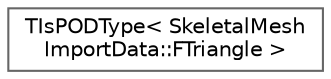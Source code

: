 digraph "Graphical Class Hierarchy"
{
 // INTERACTIVE_SVG=YES
 // LATEX_PDF_SIZE
  bgcolor="transparent";
  edge [fontname=Helvetica,fontsize=10,labelfontname=Helvetica,labelfontsize=10];
  node [fontname=Helvetica,fontsize=10,shape=box,height=0.2,width=0.4];
  rankdir="LR";
  Node0 [id="Node000000",label="TIsPODType\< SkeletalMesh\lImportData::FTriangle \>",height=0.2,width=0.4,color="grey40", fillcolor="white", style="filled",URL="$db/de6/structTIsPODType_3_01SkeletalMeshImportData_1_1FTriangle_01_4.html",tooltip=" "];
}
